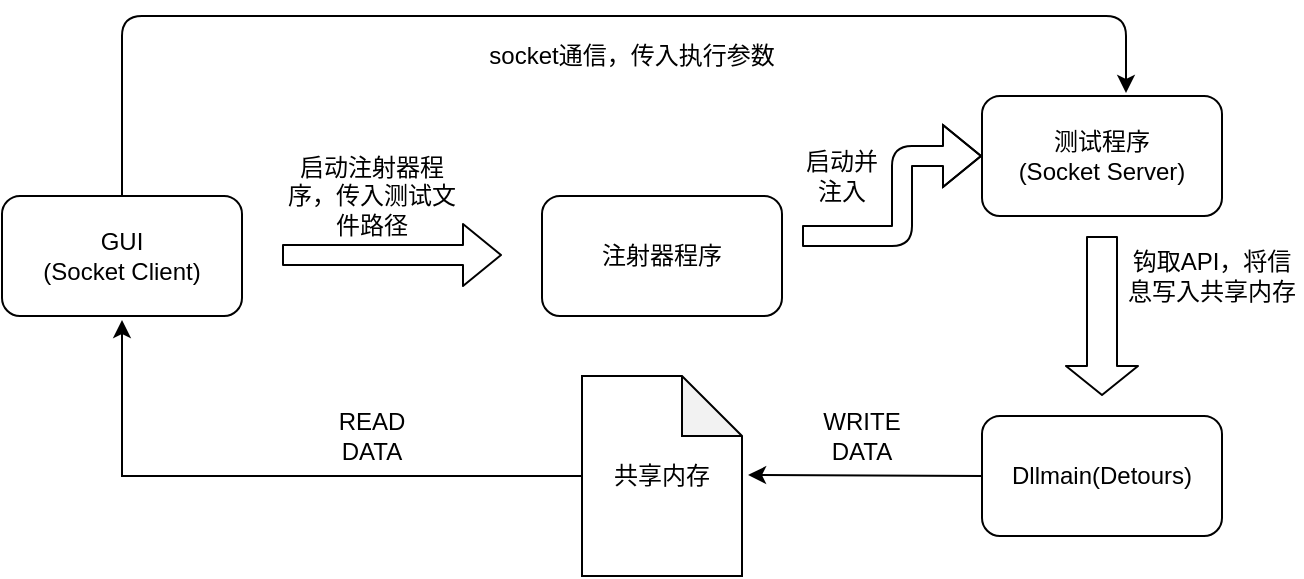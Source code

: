 <mxfile version="15.0.6" type="github">
  <diagram id="vz35zgv2P0i0qedg_GW0" name="Page-1">
    <mxGraphModel dx="782" dy="426" grid="1" gridSize="10" guides="1" tooltips="1" connect="1" arrows="1" fold="1" page="1" pageScale="1" pageWidth="827" pageHeight="1169" math="0" shadow="0">
      <root>
        <mxCell id="0" />
        <mxCell id="1" parent="0" />
        <mxCell id="epbBs0jnOVAEAks9c-Hu-1" value="GUI&lt;br&gt;(Socket Client)" style="rounded=1;whiteSpace=wrap;html=1;" vertex="1" parent="1">
          <mxGeometry x="40" y="120" width="120" height="60" as="geometry" />
        </mxCell>
        <mxCell id="epbBs0jnOVAEAks9c-Hu-2" value="" style="shape=flexArrow;endArrow=classic;html=1;" edge="1" parent="1">
          <mxGeometry width="50" height="50" relative="1" as="geometry">
            <mxPoint x="180" y="149.5" as="sourcePoint" />
            <mxPoint x="290" y="149.5" as="targetPoint" />
          </mxGeometry>
        </mxCell>
        <mxCell id="epbBs0jnOVAEAks9c-Hu-7" value="启动注射器程序，传入测试文件路径" style="text;html=1;strokeColor=none;fillColor=none;align=center;verticalAlign=middle;whiteSpace=wrap;rounded=0;" vertex="1" parent="1">
          <mxGeometry x="180" y="110" width="90" height="20" as="geometry" />
        </mxCell>
        <mxCell id="epbBs0jnOVAEAks9c-Hu-9" value="注射器程序" style="rounded=1;whiteSpace=wrap;html=1;" vertex="1" parent="1">
          <mxGeometry x="310" y="120" width="120" height="60" as="geometry" />
        </mxCell>
        <mxCell id="epbBs0jnOVAEAks9c-Hu-10" value="" style="shape=flexArrow;endArrow=classic;html=1;" edge="1" parent="1">
          <mxGeometry width="50" height="50" relative="1" as="geometry">
            <mxPoint x="440" y="140" as="sourcePoint" />
            <mxPoint x="530" y="100" as="targetPoint" />
            <Array as="points">
              <mxPoint x="490" y="140" />
              <mxPoint x="490" y="100" />
            </Array>
          </mxGeometry>
        </mxCell>
        <mxCell id="epbBs0jnOVAEAks9c-Hu-12" value="测试程序&lt;br&gt;(Socket Server)" style="rounded=1;whiteSpace=wrap;html=1;" vertex="1" parent="1">
          <mxGeometry x="530" y="70" width="120" height="60" as="geometry" />
        </mxCell>
        <mxCell id="epbBs0jnOVAEAks9c-Hu-13" value="启动并注入" style="text;html=1;strokeColor=none;fillColor=none;align=center;verticalAlign=middle;whiteSpace=wrap;rounded=0;" vertex="1" parent="1">
          <mxGeometry x="440" y="100" width="40" height="20" as="geometry" />
        </mxCell>
        <mxCell id="epbBs0jnOVAEAks9c-Hu-14" value="" style="endArrow=classic;html=1;exitX=0.5;exitY=0;exitDx=0;exitDy=0;entryX=0.6;entryY=-0.025;entryDx=0;entryDy=0;entryPerimeter=0;" edge="1" parent="1" source="epbBs0jnOVAEAks9c-Hu-1" target="epbBs0jnOVAEAks9c-Hu-12">
          <mxGeometry width="50" height="50" relative="1" as="geometry">
            <mxPoint x="110" y="50" as="sourcePoint" />
            <mxPoint x="610" y="30" as="targetPoint" />
            <Array as="points">
              <mxPoint x="100" y="30" />
              <mxPoint x="602" y="30" />
            </Array>
          </mxGeometry>
        </mxCell>
        <mxCell id="epbBs0jnOVAEAks9c-Hu-17" value="socket通信，传入执行参数" style="text;html=1;strokeColor=none;fillColor=none;align=center;verticalAlign=middle;whiteSpace=wrap;rounded=0;" vertex="1" parent="1">
          <mxGeometry x="270" y="40" width="170" height="20" as="geometry" />
        </mxCell>
        <mxCell id="epbBs0jnOVAEAks9c-Hu-22" value="Dllmain(Detours)" style="rounded=1;whiteSpace=wrap;html=1;" vertex="1" parent="1">
          <mxGeometry x="530" y="230" width="120" height="60" as="geometry" />
        </mxCell>
        <mxCell id="epbBs0jnOVAEAks9c-Hu-23" value="" style="shape=flexArrow;endArrow=classic;html=1;width=15;endSize=4.5;" edge="1" parent="1">
          <mxGeometry width="50" height="50" relative="1" as="geometry">
            <mxPoint x="590" y="140" as="sourcePoint" />
            <mxPoint x="590" y="220" as="targetPoint" />
          </mxGeometry>
        </mxCell>
        <mxCell id="epbBs0jnOVAEAks9c-Hu-24" value="钩取API，将信息写入共享内存" style="text;html=1;strokeColor=none;fillColor=none;align=center;verticalAlign=middle;whiteSpace=wrap;rounded=0;" vertex="1" parent="1">
          <mxGeometry x="600" y="150" width="90" height="20" as="geometry" />
        </mxCell>
        <mxCell id="epbBs0jnOVAEAks9c-Hu-33" value="" style="edgeStyle=orthogonalEdgeStyle;rounded=0;orthogonalLoop=1;jettySize=auto;html=1;" edge="1" parent="1" source="epbBs0jnOVAEAks9c-Hu-27">
          <mxGeometry relative="1" as="geometry">
            <mxPoint x="100" y="182" as="targetPoint" />
            <Array as="points">
              <mxPoint x="100" y="260" />
            </Array>
          </mxGeometry>
        </mxCell>
        <mxCell id="epbBs0jnOVAEAks9c-Hu-27" value="共享内存" style="shape=note;whiteSpace=wrap;html=1;backgroundOutline=1;darkOpacity=0.05;" vertex="1" parent="1">
          <mxGeometry x="330" y="210" width="80" height="100" as="geometry" />
        </mxCell>
        <mxCell id="epbBs0jnOVAEAks9c-Hu-30" value="" style="endArrow=classic;html=1;exitX=0;exitY=0.5;exitDx=0;exitDy=0;entryX=1.038;entryY=0.495;entryDx=0;entryDy=0;entryPerimeter=0;" edge="1" parent="1" source="epbBs0jnOVAEAks9c-Hu-22" target="epbBs0jnOVAEAks9c-Hu-27">
          <mxGeometry width="50" height="50" relative="1" as="geometry">
            <mxPoint x="520" y="260" as="sourcePoint" />
            <mxPoint x="420" y="260" as="targetPoint" />
          </mxGeometry>
        </mxCell>
        <mxCell id="epbBs0jnOVAEAks9c-Hu-31" value="WRITE DATA" style="text;html=1;strokeColor=none;fillColor=none;align=center;verticalAlign=middle;whiteSpace=wrap;rounded=0;" vertex="1" parent="1">
          <mxGeometry x="450" y="230" width="40" height="20" as="geometry" />
        </mxCell>
        <mxCell id="epbBs0jnOVAEAks9c-Hu-34" value="READ DATA" style="text;html=1;strokeColor=none;fillColor=none;align=center;verticalAlign=middle;whiteSpace=wrap;rounded=0;" vertex="1" parent="1">
          <mxGeometry x="205" y="230" width="40" height="20" as="geometry" />
        </mxCell>
      </root>
    </mxGraphModel>
  </diagram>
</mxfile>
